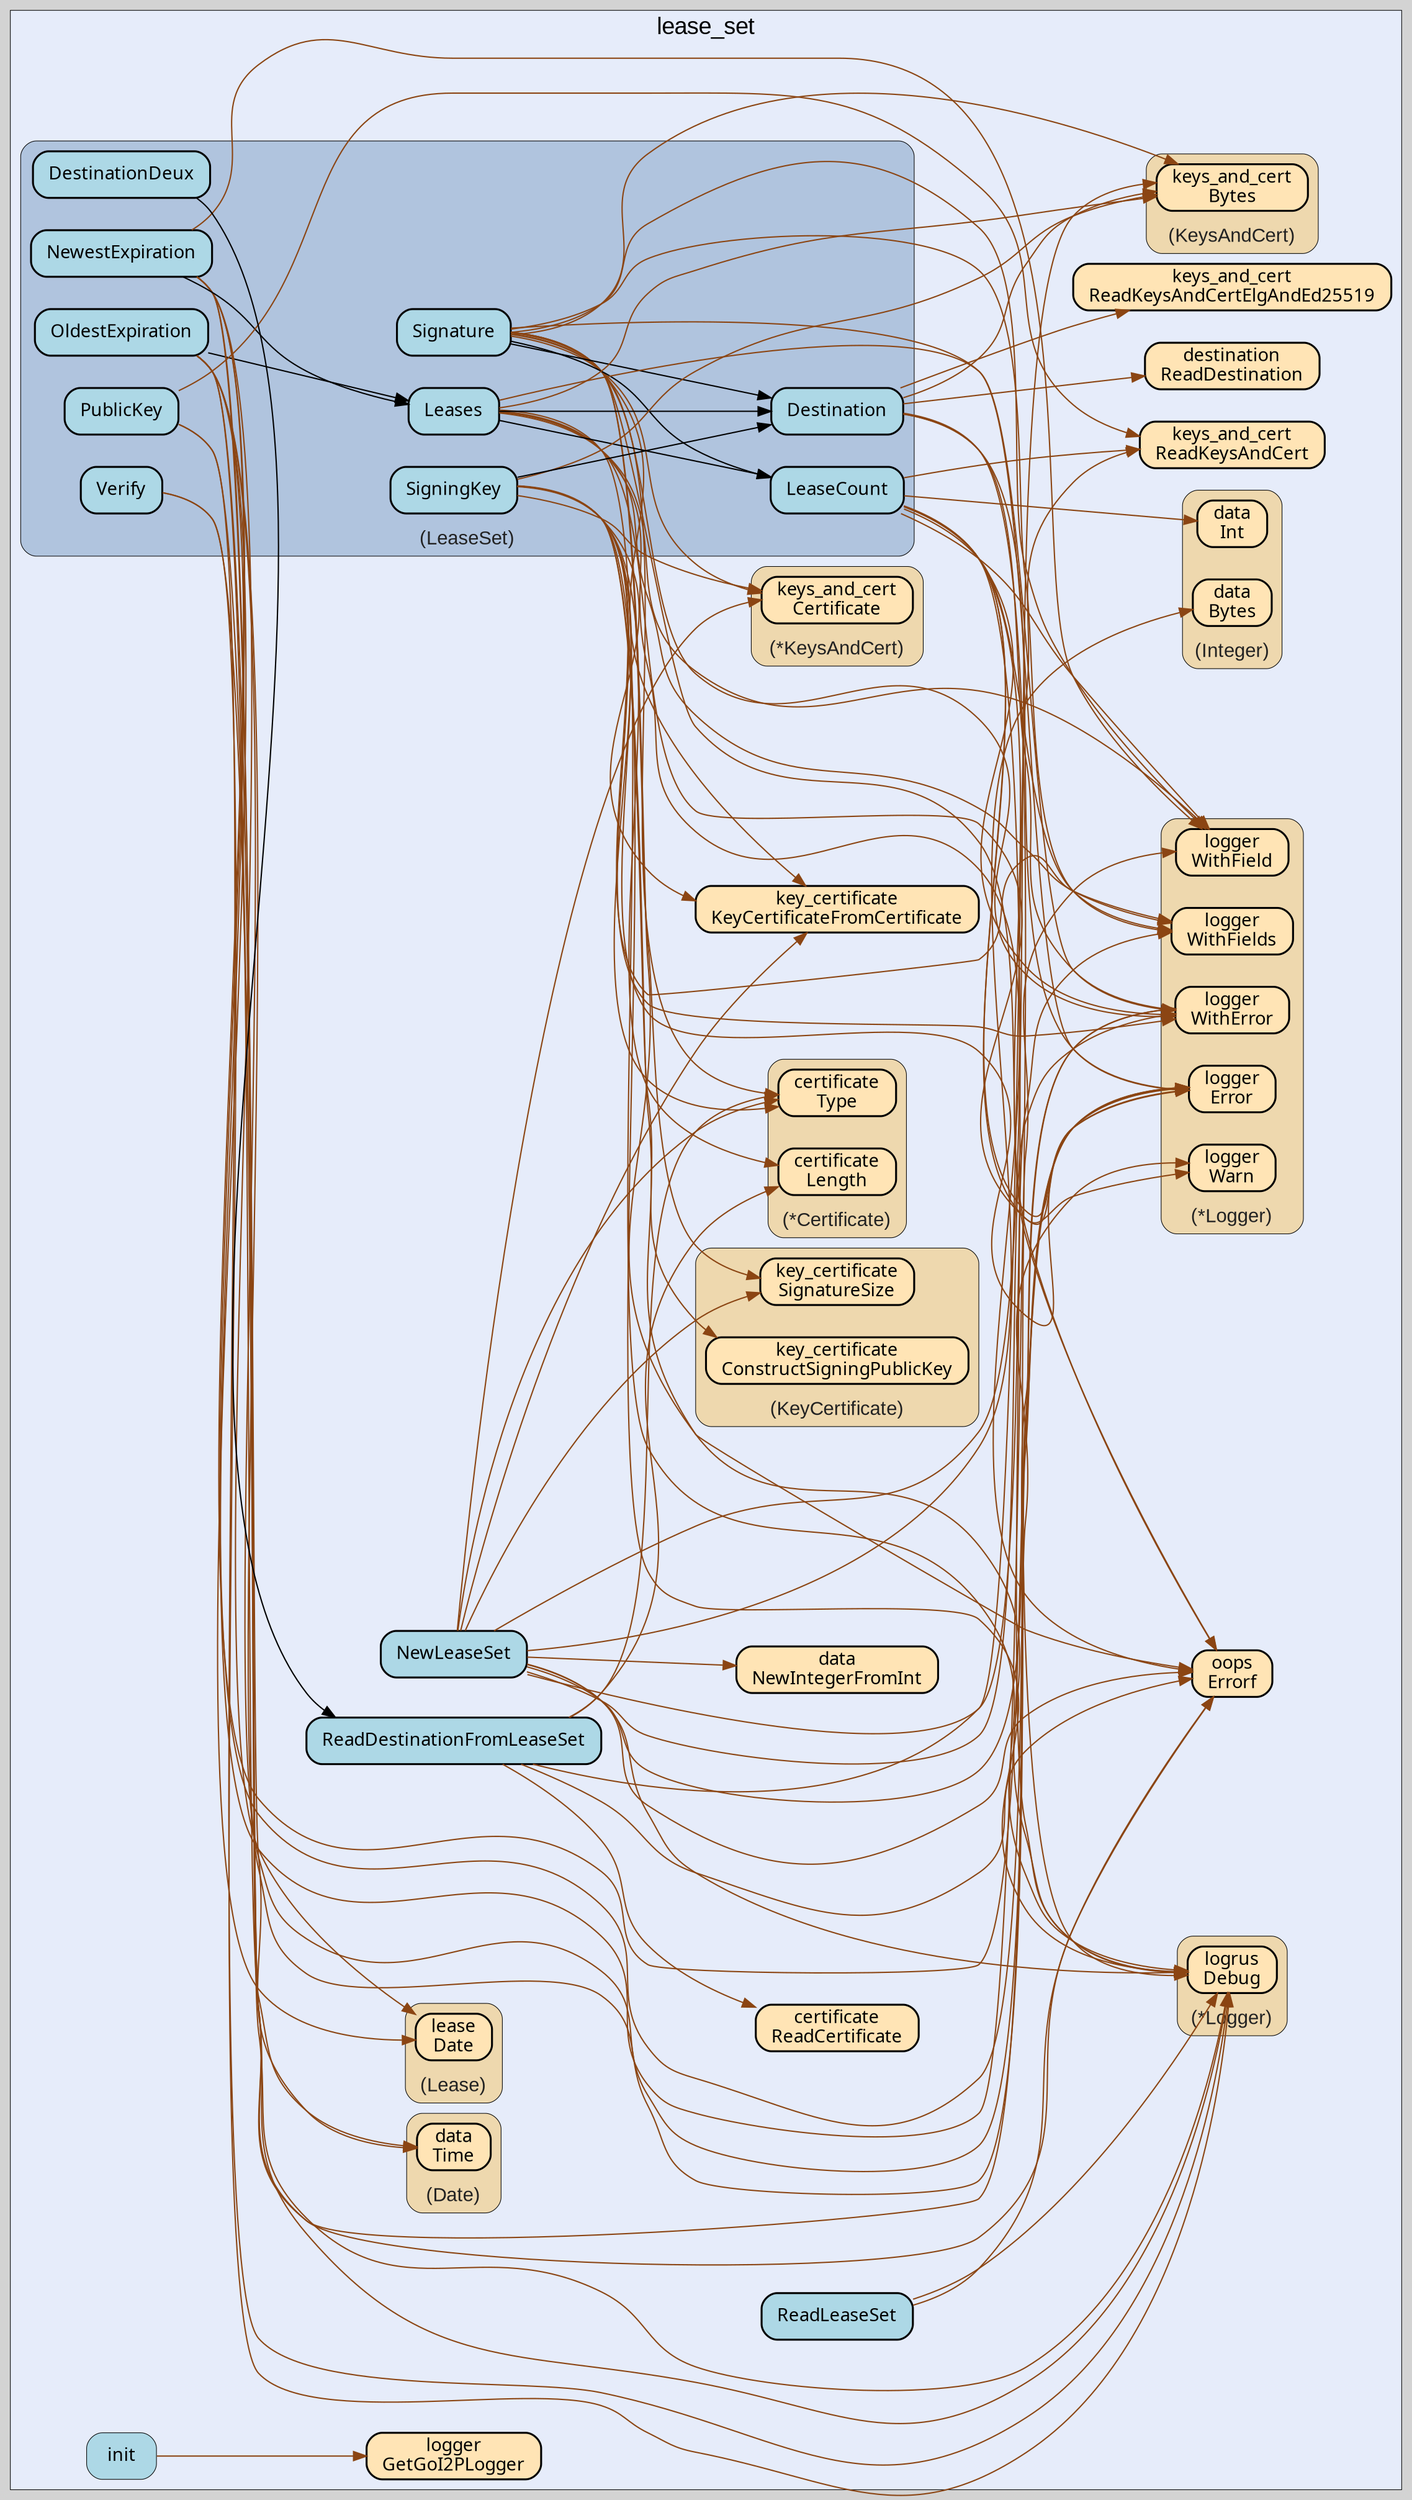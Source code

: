 digraph gocallvis {
    label="";
    labeljust="l";
    fontname="Arial";
    fontsize="14";
    rankdir="LR";
    bgcolor="lightgray";
    style="solid";
    penwidth="0.5";
    pad="0.0";
    nodesep="0.35";

    node [shape="box" style="filled,rounded" fillcolor="honeydew" fontname="Verdana" penwidth="1.0" margin="0.16,0.0"];
    edge [minlen="2"]

    subgraph "cluster_focus" {
        labelloc="t";
labeljust="c";
fontsize="18";
bgcolor="#e6ecfa";
label="lease_set";
        
        "github.com/go-i2p/common/lease_set.ReadLeaseSet" [ label="ReadLeaseSet" penwidth="1.5" tooltip="github.com/go-i2p/common/lease_set.ReadLeaseSet | defined in lease_set.go:580\nat lease_set.go:581: calling [(*github.com/sirupsen/logrus.Logger).Debug]\nat lease_set.go:584: calling [github.com/samber/oops.Errorf]" fillcolor="lightblue" ]
        "github.com/samber/oops.Errorf" [ label="oops\nErrorf" penwidth="1.5" tooltip="github.com/samber/oops.Errorf | defined in oops.go:34" fillcolor="moccasin" ]
        "github.com/go-i2p/common/lease_set.NewLeaseSet" [ fillcolor="lightblue" label="NewLeaseSet" penwidth="1.5" tooltip="github.com/go-i2p/common/lease_set.NewLeaseSet | defined in lease_set.go:489\nat lease_set.go:496: calling [(*github.com/sirupsen/logrus.Logger).Debug]\nat lease_set.go:575: calling [(*github.com/sirupsen/logrus.Logger).Debug]\nat lease_set.go:498: calling [(github.com/go-i2p/common/keys_and_cert.KeysAndCert).Bytes]\nat lease_set.go:532: calling [(github.com/go-i2p/common/keys_and_cert.KeysAndCert).Bytes]\nat lease_set.go:570: calling [(github.com/go-i2p/common/keys_and_cert.KeysAndCert).Bytes]\nat lease_set.go:499: calling [github.com/samber/oops.Errorf]\nat lease_set.go:503: calling [github.com/samber/oops.Errorf]\nat lease_set.go:507: calling [github.com/samber/oops.Errorf]\nat lease_set.go:519: calling [github.com/samber/oops.Errorf]\nat lease_set.go:525: calling [github.com/samber/oops.Errorf]\nat lease_set.go:517: calling [(github.com/go-i2p/common/key_certificate.KeyCertificate).SignatureSize]\nat lease_set.go:569: calling [(*github.com/go-i2p/logger.Logger).WithFields]\nat lease_set.go:513: calling [github.com/go-i2p/common/key_certificate.KeyCertificateFromCertificate]\nat lease_set.go:515: calling [(*github.com/go-i2p/logger.Logger).WithError]\nat lease_set.go:543: calling [(*github.com/go-i2p/logger.Logger).WithError]\nat lease_set.go:556: calling [(*github.com/go-i2p/logger.Logger).WithError]\nat lease_set.go:562: calling [(*github.com/go-i2p/logger.Logger).WithError]\nat lease_set.go:546: calling [(github.com/go-i2p/common/data.Integer).Bytes]\nat lease_set.go:510: calling [(*github.com/go-i2p/common/keys_and_cert.KeysAndCert).Certificate]\nat lease_set.go:511: calling [(*github.com/go-i2p/common/certificate.Certificate).Type]\nat lease_set.go:515: calling [(*github.com/go-i2p/logger.Logger).Error]\nat lease_set.go:543: calling [(*github.com/go-i2p/logger.Logger).Error]\nat lease_set.go:556: calling [(*github.com/go-i2p/logger.Logger).Error]\nat lease_set.go:562: calling [(*github.com/go-i2p/logger.Logger).Error]\nat lease_set.go:541: calling [github.com/go-i2p/common/data.NewIntegerFromInt]" ]
        "github.com/go-i2p/common/key_certificate.KeyCertificateFromCertificate" [ label="key_certificate\nKeyCertificateFromCertificate" penwidth="1.5" tooltip="github.com/go-i2p/common/key_certificate.KeyCertificateFromCertificate | defined in key_certificate.go:399" fillcolor="moccasin" ]
        "github.com/go-i2p/common/data.NewIntegerFromInt" [ penwidth="1.5" tooltip="github.com/go-i2p/common/data.NewIntegerFromInt | defined in integer.go:68" fillcolor="moccasin" label="data\nNewIntegerFromInt" ]
        "github.com/go-i2p/common/keys_and_cert.ReadKeysAndCert" [ tooltip="github.com/go-i2p/common/keys_and_cert.ReadKeysAndCert | defined in keys_and_cert.go:145" fillcolor="moccasin" label="keys_and_cert\nReadKeysAndCert" penwidth="1.5" ]
        "github.com/go-i2p/common/keys_and_cert.ReadKeysAndCertElgAndEd25519" [ fillcolor="moccasin" label="keys_and_cert\nReadKeysAndCertElgAndEd25519" penwidth="1.5" tooltip="github.com/go-i2p/common/keys_and_cert.ReadKeysAndCertElgAndEd25519 | defined in keys_and_cert.go:208" ]
        "github.com/go-i2p/common/destination.ReadDestination" [ fillcolor="moccasin" label="destination\nReadDestination" penwidth="1.5" tooltip="github.com/go-i2p/common/destination.ReadDestination | defined in destination.go:72" ]
        "github.com/go-i2p/common/lease_set.ReadDestinationFromLeaseSet" [ fillcolor="lightblue" label="ReadDestinationFromLeaseSet" penwidth="1.5" tooltip="github.com/go-i2p/common/lease_set.ReadDestinationFromLeaseSet | defined in lease_set.go:180\nat lease_set.go:184: calling [github.com/samber/oops.Errorf]\nat lease_set.go:208: calling [github.com/samber/oops.Errorf]\nat lease_set.go:198: calling [(*github.com/go-i2p/common/certificate.Certificate).Length]\nat lease_set.go:203: calling [(*github.com/go-i2p/common/certificate.Certificate).Length]\nat lease_set.go:215: calling [github.com/go-i2p/common/keys_and_cert.ReadKeysAndCert]\nat lease_set.go:192: calling [github.com/go-i2p/common/certificate.ReadCertificate]\nat lease_set.go:202: calling [(*github.com/go-i2p/common/certificate.Certificate).Type]" ]
        "github.com/go-i2p/common/certificate.ReadCertificate" [ fillcolor="moccasin" label="certificate\nReadCertificate" penwidth="1.5" tooltip="github.com/go-i2p/common/certificate.ReadCertificate | defined in certificate.go:201" ]
        "github.com/go-i2p/common/lease_set.init" [ fillcolor="lightblue" label="init" penwidth="0.5" tooltip="github.com/go-i2p/common/lease_set.init | defined in .:0\nat lease_set.go:24: calling [github.com/go-i2p/logger.GetGoI2PLogger]" ]
        "github.com/go-i2p/logger.GetGoI2PLogger" [ fillcolor="moccasin" label="logger\nGetGoI2PLogger" penwidth="1.5" tooltip="github.com/go-i2p/logger.GetGoI2PLogger | defined in log.go:120" ]
        
        subgraph "cluster_*github.com/go-i2p/common/certificate.Certificate" {
        style="rounded,filled";
fillcolor="wheat2";
label="(*Certificate)";
tooltip="type: *github.com/go-i2p/common/certificate.Certificate";
penwidth="0.5";
fontsize="15";
fontcolor="#222222";
labelloc="b";
        
        "(*github.com/go-i2p/common/certificate.Certificate).Type" [ fillcolor="moccasin" label="certificate\nType" penwidth="1.5" tooltip="(*github.com/go-i2p/common/certificate.Certificate).Type | defined in certificate.go:116" ]
        "(*github.com/go-i2p/common/certificate.Certificate).Length" [ fillcolor="moccasin" label="certificate\nLength" penwidth="1.5" tooltip="(*github.com/go-i2p/common/certificate.Certificate).Length | defined in certificate.go:125" ]
        
    }

        subgraph "cluster_*github.com/go-i2p/common/keys_and_cert.KeysAndCert" {
        penwidth="0.5";
fontsize="15";
fontcolor="#222222";
labelloc="b";
style="rounded,filled";
fillcolor="wheat2";
label="(*KeysAndCert)";
tooltip="type: *github.com/go-i2p/common/keys_and_cert.KeysAndCert";
        
        "(*github.com/go-i2p/common/keys_and_cert.KeysAndCert).Certificate" [ fillcolor="moccasin" label="keys_and_cert\nCertificate" penwidth="1.5" tooltip="(*github.com/go-i2p/common/keys_and_cert.KeysAndCert).Certificate | defined in keys_and_cert.go:139" ]
        
    }

        subgraph "cluster_*github.com/go-i2p/logger.Logger" {
        penwidth="0.5";
fontsize="15";
fontcolor="#222222";
labelloc="b";
style="rounded,filled";
fillcolor="wheat2";
label="(*Logger)";
tooltip="type: *github.com/go-i2p/logger.Logger";
        
        "(*github.com/go-i2p/logger.Logger).WithError" [ fillcolor="moccasin" label="logger\nWithError" penwidth="1.5" tooltip="(*github.com/go-i2p/logger.Logger).WithError | defined in log.go:66" ]
        "(*github.com/go-i2p/logger.Logger).Error" [ fillcolor="moccasin" label="logger\nError" penwidth="1.5" tooltip="(*github.com/go-i2p/logger.Logger).Error | defined in log.go:42" ]
        "(*github.com/go-i2p/logger.Logger).WithFields" [ fillcolor="moccasin" label="logger\nWithFields" penwidth="1.5" tooltip="(*github.com/go-i2p/logger.Logger).WithFields | defined in log.go:60" ]
        "(*github.com/go-i2p/logger.Logger).Warn" [ fillcolor="moccasin" label="logger\nWarn" penwidth="1.5" tooltip="(*github.com/go-i2p/logger.Logger).Warn | defined in log.go:30" ]
        "(*github.com/go-i2p/logger.Logger).WithField" [ label="logger\nWithField" penwidth="1.5" tooltip="(*github.com/go-i2p/logger.Logger).WithField | defined in log.go:54" fillcolor="moccasin" ]
        
    }

        subgraph "cluster_*github.com/sirupsen/logrus.Logger" {
        label="(*Logger)";
tooltip="type: *github.com/sirupsen/logrus.Logger";
penwidth="0.5";
fontsize="15";
fontcolor="#222222";
labelloc="b";
style="rounded,filled";
fillcolor="wheat2";
        
        "(*github.com/sirupsen/logrus.Logger).Debug" [ fillcolor="moccasin" label="logrus\nDebug" penwidth="1.5" tooltip="(*github.com/sirupsen/logrus.Logger).Debug | defined in logger.go:221" ]
        
    }

        subgraph "cluster_github.com/go-i2p/common/data.Date" {
        fontcolor="#222222";
labelloc="b";
style="rounded,filled";
fillcolor="wheat2";
label="(Date)";
tooltip="type: github.com/go-i2p/common/data.Date";
penwidth="0.5";
fontsize="15";
        
        "(github.com/go-i2p/common/data.Date).Time" [ fillcolor="moccasin" label="data\nTime" penwidth="1.5" tooltip="(github.com/go-i2p/common/data.Date).Time | defined in date.go:47" ]
        
    }

        subgraph "cluster_github.com/go-i2p/common/data.Integer" {
        labelloc="b";
style="rounded,filled";
fillcolor="wheat2";
label="(Integer)";
tooltip="type: github.com/go-i2p/common/data.Integer";
penwidth="0.5";
fontsize="15";
fontcolor="#222222";
        
        "(github.com/go-i2p/common/data.Integer).Bytes" [ tooltip="(github.com/go-i2p/common/data.Integer).Bytes | defined in integer.go:27" fillcolor="moccasin" label="data\nBytes" penwidth="1.5" ]
        "(github.com/go-i2p/common/data.Integer).Int" [ fillcolor="moccasin" label="data\nInt" penwidth="1.5" tooltip="(github.com/go-i2p/common/data.Integer).Int | defined in integer.go:32" ]
        
    }

        subgraph "cluster_github.com/go-i2p/common/key_certificate.KeyCertificate" {
        penwidth="0.5";
fontsize="15";
fontcolor="#222222";
labelloc="b";
style="rounded,filled";
fillcolor="wheat2";
label="(KeyCertificate)";
tooltip="type: github.com/go-i2p/common/key_certificate.KeyCertificate";
        
        "(github.com/go-i2p/common/key_certificate.KeyCertificate).SignatureSize" [ fillcolor="moccasin" label="key_certificate\nSignatureSize" penwidth="1.5" tooltip="(github.com/go-i2p/common/key_certificate.KeyCertificate).SignatureSize | defined in key_certificate.go:312" ]
        "(github.com/go-i2p/common/key_certificate.KeyCertificate).ConstructSigningPublicKey" [ fillcolor="moccasin" label="key_certificate\nConstructSigningPublicKey" penwidth="1.5" tooltip="(github.com/go-i2p/common/key_certificate.KeyCertificate).ConstructSigningPublicKey | defined in key_certificate.go:232" ]
        
    }

        subgraph "cluster_github.com/go-i2p/common/keys_and_cert.KeysAndCert" {
        label="(KeysAndCert)";
tooltip="type: github.com/go-i2p/common/keys_and_cert.KeysAndCert";
penwidth="0.5";
fontsize="15";
fontcolor="#222222";
labelloc="b";
style="rounded,filled";
fillcolor="wheat2";
        
        "(github.com/go-i2p/common/keys_and_cert.KeysAndCert).Bytes" [ fillcolor="moccasin" label="keys_and_cert\nBytes" penwidth="1.5" tooltip="(github.com/go-i2p/common/keys_and_cert.KeysAndCert).Bytes | defined in keys_and_cert.go:90" ]
        
    }

        subgraph "cluster_github.com/go-i2p/common/lease.Lease" {
        fontcolor="#222222";
labelloc="b";
style="rounded,filled";
fillcolor="wheat2";
label="(Lease)";
tooltip="type: github.com/go-i2p/common/lease.Lease";
penwidth="0.5";
fontsize="15";
        
        "(github.com/go-i2p/common/lease.Lease).Date" [ fillcolor="moccasin" label="lease\nDate" penwidth="1.5" tooltip="(github.com/go-i2p/common/lease.Lease).Date | defined in lease.go:78" ]
        
    }

        subgraph "cluster_github.com/go-i2p/common/lease_set.LeaseSet" {
        penwidth="0.5";
fontsize="15";
style="rounded,filled";
fillcolor="lightsteelblue";
fontcolor="#222222";
labelloc="b";
label="(LeaseSet)";
tooltip="type: github.com/go-i2p/common/lease_set.LeaseSet";
        
        "(github.com/go-i2p/common/lease_set.LeaseSet).LeaseCount" [ fillcolor="lightblue" label="LeaseCount" penwidth="1.5" tooltip="(github.com/go-i2p/common/lease_set.LeaseSet).LeaseCount | defined in lease_set.go:312\nat lease_set.go:331: calling [(github.com/go-i2p/common/data.Integer).Int]\nat lease_set.go:314: calling [github.com/go-i2p/common/keys_and_cert.ReadKeysAndCert]\nat lease_set.go:316: calling [(*github.com/go-i2p/logger.Logger).WithError]\nat lease_set.go:337: calling [(*github.com/go-i2p/logger.Logger).Warn]\nat lease_set.go:340: calling [(*github.com/go-i2p/logger.Logger).WithField]\nat lease_set.go:327: calling [github.com/samber/oops.Errorf]\nat lease_set.go:338: calling [github.com/samber/oops.Errorf]\nat lease_set.go:316: calling [(*github.com/go-i2p/logger.Logger).Error]\nat lease_set.go:326: calling [(*github.com/go-i2p/logger.Logger).Error]\nat lease_set.go:321: calling [(*github.com/go-i2p/logger.Logger).WithFields]\nat lease_set.go:333: calling [(*github.com/go-i2p/logger.Logger).WithFields]\nat lease_set.go:313: calling [(*github.com/sirupsen/logrus.Logger).Debug]\nat lease_set.go:340: calling [(*github.com/sirupsen/logrus.Logger).Debug]" ]
        "(github.com/go-i2p/common/lease_set.LeaseSet).Signature" [ fillcolor="lightblue" label="Signature" penwidth="1.5" tooltip="(github.com/go-i2p/common/lease_set.LeaseSet).Signature | defined in lease_set.go:384\nat lease_set.go:396: calling [(github.com/go-i2p/common/keys_and_cert.KeysAndCert).Bytes]\nat lease_set.go:415: calling [(*github.com/go-i2p/logger.Logger).WithFields]\nat lease_set.go:402: calling [(*github.com/go-i2p/common/certificate.Certificate).Type]\nat lease_set.go:388: calling [(*github.com/go-i2p/logger.Logger).WithError]\nat lease_set.go:393: calling [(*github.com/go-i2p/logger.Logger).WithError]\nat lease_set.go:407: calling [(*github.com/go-i2p/logger.Logger).WithError]\nat lease_set.go:409: calling [(github.com/go-i2p/common/key_certificate.KeyCertificate).SignatureSize]\nat lease_set.go:385: calling [(*github.com/sirupsen/logrus.Logger).Debug]\nat lease_set.go:425: calling [(*github.com/sirupsen/logrus.Logger).Debug]\nat lease_set.go:386: calling [(github.com/go-i2p/common/lease_set.LeaseSet).Destination]\nat lease_set.go:405: calling [github.com/go-i2p/common/key_certificate.KeyCertificateFromCertificate]\nat lease_set.go:421: calling [github.com/samber/oops.Errorf]\nat lease_set.go:401: calling [(*github.com/go-i2p/common/keys_and_cert.KeysAndCert).Certificate]\nat lease_set.go:388: calling [(*github.com/go-i2p/logger.Logger).Error]\nat lease_set.go:393: calling [(*github.com/go-i2p/logger.Logger).Error]\nat lease_set.go:407: calling [(*github.com/go-i2p/logger.Logger).Error]\nat lease_set.go:420: calling [(*github.com/go-i2p/logger.Logger).Error]\nat lease_set.go:425: calling [(*github.com/go-i2p/logger.Logger).WithField]\nat lease_set.go:391: calling [(github.com/go-i2p/common/lease_set.LeaseSet).LeaseCount]" ]
        "(github.com/go-i2p/common/lease_set.LeaseSet).Destination" [ fillcolor="lightblue" label="Destination" penwidth="1.5" tooltip="(github.com/go-i2p/common/lease_set.LeaseSet).Destination | defined in lease_set.go:146\nat lease_set.go:147: calling [github.com/go-i2p/common/keys_and_cert.ReadKeysAndCertElgAndEd25519]\nat lease_set.go:149: calling [(*github.com/go-i2p/logger.Logger).WithError]\nat lease_set.go:154: calling [(*github.com/go-i2p/logger.Logger).WithError]\nat lease_set.go:152: calling [(github.com/go-i2p/common/keys_and_cert.KeysAndCert).Bytes]\nat lease_set.go:152: calling [github.com/go-i2p/common/destination.ReadDestination]\nat lease_set.go:156: calling [(*github.com/sirupsen/logrus.Logger).Debug]\nat lease_set.go:149: calling [(*github.com/go-i2p/logger.Logger).Error]\nat lease_set.go:154: calling [(*github.com/go-i2p/logger.Logger).Error]" ]
        "(github.com/go-i2p/common/lease_set.LeaseSet).OldestExpiration" [ fillcolor="lightblue" label="OldestExpiration" penwidth="1.5" tooltip="(github.com/go-i2p/common/lease_set.LeaseSet).OldestExpiration | defined in lease_set.go:471\nat lease_set.go:480: calling [(github.com/go-i2p/common/lease.Lease).Date]\nat lease_set.go:475: calling [(*github.com/go-i2p/logger.Logger).WithError]\nat lease_set.go:475: calling [(*github.com/go-i2p/logger.Logger).Error]\nat lease_set.go:473: calling [(github.com/go-i2p/common/lease_set.LeaseSet).Leases]\nat lease_set.go:481: calling [(github.com/go-i2p/common/data.Date).Time]\nat lease_set.go:481: calling [(github.com/go-i2p/common/data.Date).Time]\nat lease_set.go:485: calling [(github.com/go-i2p/common/data.Date).Time]\nat lease_set.go:485: calling [(*github.com/go-i2p/logger.Logger).WithField]\nat lease_set.go:472: calling [(*github.com/sirupsen/logrus.Logger).Debug]\nat lease_set.go:485: calling [(*github.com/sirupsen/logrus.Logger).Debug]" ]
        "(github.com/go-i2p/common/lease_set.LeaseSet).Leases" [ fillcolor="lightblue" label="Leases" penwidth="1.5" tooltip="(github.com/go-i2p/common/lease_set.LeaseSet).Leases | defined in lease_set.go:347\nat lease_set.go:378: calling [(*github.com/go-i2p/logger.Logger).WithField]\nat lease_set.go:354: calling [(github.com/go-i2p/common/keys_and_cert.KeysAndCert).Bytes]\nat lease_set.go:351: calling [(*github.com/go-i2p/logger.Logger).WithError]\nat lease_set.go:357: calling [(*github.com/go-i2p/logger.Logger).WithError]\nat lease_set.go:348: calling [(*github.com/sirupsen/logrus.Logger).Debug]\nat lease_set.go:378: calling [(*github.com/sirupsen/logrus.Logger).Debug]\nat lease_set.go:371: calling [github.com/samber/oops.Errorf]\nat lease_set.go:355: calling [(github.com/go-i2p/common/lease_set.LeaseSet).LeaseCount]\nat lease_set.go:365: calling [(*github.com/go-i2p/logger.Logger).WithFields]\nat lease_set.go:351: calling [(*github.com/go-i2p/logger.Logger).Error]\nat lease_set.go:357: calling [(*github.com/go-i2p/logger.Logger).Error]\nat lease_set.go:370: calling [(*github.com/go-i2p/logger.Logger).Error]\nat lease_set.go:349: calling [(github.com/go-i2p/common/lease_set.LeaseSet).Destination]" ]
        "(github.com/go-i2p/common/lease_set.LeaseSet).SigningKey" [ tooltip="(github.com/go-i2p/common/lease_set.LeaseSet).SigningKey | defined in lease_set.go:247\nat lease_set.go:290: calling [(github.com/go-i2p/common/key_certificate.KeyCertificate).ConstructSigningPublicKey]\nat lease_set.go:249: calling [(github.com/go-i2p/common/lease_set.LeaseSet).Destination]\nat lease_set.go:255: calling [(*github.com/go-i2p/common/keys_and_cert.KeysAndCert).Certificate]\nat lease_set.go:269: calling [github.com/samber/oops.Errorf]\nat lease_set.go:256: calling [(*github.com/go-i2p/common/certificate.Certificate).Length]\nat lease_set.go:248: calling [(*github.com/sirupsen/logrus.Logger).Debug]\nat lease_set.go:278: calling [(*github.com/sirupsen/logrus.Logger).Debug]\nat lease_set.go:304: calling [(*github.com/sirupsen/logrus.Logger).Debug]\nat lease_set.go:296: calling [(*github.com/sirupsen/logrus.Logger).Debug]\nat lease_set.go:286: calling [github.com/go-i2p/common/key_certificate.KeyCertificateFromCertificate]\nat lease_set.go:281: calling [(*github.com/go-i2p/common/certificate.Certificate).Type]\nat lease_set.go:251: calling [(*github.com/go-i2p/logger.Logger).WithError]\nat lease_set.go:258: calling [(*github.com/go-i2p/logger.Logger).WithError]\nat lease_set.go:288: calling [(*github.com/go-i2p/logger.Logger).WithError]\nat lease_set.go:294: calling [(*github.com/go-i2p/logger.Logger).WithError]\nat lease_set.go:254: calling [(github.com/go-i2p/common/keys_and_cert.KeysAndCert).Bytes]\nat lease_set.go:263: calling [(*github.com/go-i2p/logger.Logger).WithFields]\nat lease_set.go:251: calling [(*github.com/go-i2p/logger.Logger).Error]\nat lease_set.go:258: calling [(*github.com/go-i2p/logger.Logger).Error]\nat lease_set.go:268: calling [(*github.com/go-i2p/logger.Logger).Error]\nat lease_set.go:288: calling [(*github.com/go-i2p/logger.Logger).Error]\nat lease_set.go:294: calling [(*github.com/go-i2p/logger.Logger).Error]" fillcolor="lightblue" label="SigningKey" penwidth="1.5" ]
        "(github.com/go-i2p/common/lease_set.LeaseSet).NewestExpiration" [ fillcolor="lightblue" label="NewestExpiration" penwidth="1.5" tooltip="(github.com/go-i2p/common/lease_set.LeaseSet).NewestExpiration | defined in lease_set.go:451\nat lease_set.go:460: calling [(github.com/go-i2p/common/lease.Lease).Date]\nat lease_set.go:465: calling [(*github.com/go-i2p/logger.Logger).WithField]\nat lease_set.go:461: calling [(github.com/go-i2p/common/data.Date).Time]\nat lease_set.go:461: calling [(github.com/go-i2p/common/data.Date).Time]\nat lease_set.go:465: calling [(github.com/go-i2p/common/data.Date).Time]\nat lease_set.go:452: calling [(*github.com/sirupsen/logrus.Logger).Debug]\nat lease_set.go:465: calling [(*github.com/sirupsen/logrus.Logger).Debug]\nat lease_set.go:455: calling [(*github.com/go-i2p/logger.Logger).WithError]\nat lease_set.go:455: calling [(*github.com/go-i2p/logger.Logger).Error]\nat lease_set.go:453: calling [(github.com/go-i2p/common/lease_set.LeaseSet).Leases]" ]
        "(github.com/go-i2p/common/lease_set.LeaseSet).PublicKey" [ label="PublicKey" penwidth="1.5" tooltip="(github.com/go-i2p/common/lease_set.LeaseSet).PublicKey | defined in lease_set.go:232\nat lease_set.go:233: calling [github.com/go-i2p/common/keys_and_cert.ReadKeysAndCert]\nat lease_set.go:241: calling [(*github.com/sirupsen/logrus.Logger).Debug]\nat lease_set.go:236: calling [github.com/samber/oops.Errorf]" fillcolor="lightblue" ]
        "(github.com/go-i2p/common/lease_set.LeaseSet).Verify" [ penwidth="1.5" tooltip="(github.com/go-i2p/common/lease_set.LeaseSet).Verify | defined in lease_set.go:430\nat lease_set.go:431: calling [(*github.com/sirupsen/logrus.Logger).Debug]\nat lease_set.go:445: calling [(*github.com/go-i2p/logger.Logger).Warn]" fillcolor="lightblue" label="Verify" ]
        "(github.com/go-i2p/common/lease_set.LeaseSet).DestinationDeux" [ fillcolor="lightblue" label="DestinationDeux" penwidth="1.5" tooltip="(github.com/go-i2p/common/lease_set.LeaseSet).DestinationDeux | defined in lease_set.go:161\nat lease_set.go:167: calling [github.com/go-i2p/common/lease_set.ReadDestinationFromLeaseSet]" ]
        
    }

    }

    "github.com/go-i2p/common/lease_set.NewLeaseSet" -> "(*github.com/sirupsen/logrus.Logger).Debug" [ color="saddlebrown" tooltip="at lease_set.go:496: calling [(*github.com/sirupsen/logrus.Logger).Debug]\nat lease_set.go:575: calling [(*github.com/sirupsen/logrus.Logger).Debug]" ]
    "(github.com/go-i2p/common/lease_set.LeaseSet).Signature" -> "(github.com/go-i2p/common/keys_and_cert.KeysAndCert).Bytes" [ color="saddlebrown" tooltip="at lease_set.go:396: calling [(github.com/go-i2p/common/keys_and_cert.KeysAndCert).Bytes]" ]
    "(github.com/go-i2p/common/lease_set.LeaseSet).OldestExpiration" -> "(github.com/go-i2p/common/lease.Lease).Date" [ tooltip="at lease_set.go:480: calling [(github.com/go-i2p/common/lease.Lease).Date]" color="saddlebrown" ]
    "(github.com/go-i2p/common/lease_set.LeaseSet).NewestExpiration" -> "(github.com/go-i2p/common/lease.Lease).Date" [ color="saddlebrown" tooltip="at lease_set.go:460: calling [(github.com/go-i2p/common/lease.Lease).Date]" ]
    "github.com/go-i2p/common/lease_set.NewLeaseSet" -> "(github.com/go-i2p/common/keys_and_cert.KeysAndCert).Bytes" [ color="saddlebrown" tooltip="at lease_set.go:498: calling [(github.com/go-i2p/common/keys_and_cert.KeysAndCert).Bytes]\nat lease_set.go:532: calling [(github.com/go-i2p/common/keys_and_cert.KeysAndCert).Bytes]\nat lease_set.go:570: calling [(github.com/go-i2p/common/keys_and_cert.KeysAndCert).Bytes]" ]
    "github.com/go-i2p/common/lease_set.NewLeaseSet" -> "github.com/samber/oops.Errorf" [ color="saddlebrown" tooltip="at lease_set.go:499: calling [github.com/samber/oops.Errorf]\nat lease_set.go:503: calling [github.com/samber/oops.Errorf]\nat lease_set.go:507: calling [github.com/samber/oops.Errorf]\nat lease_set.go:519: calling [github.com/samber/oops.Errorf]\nat lease_set.go:525: calling [github.com/samber/oops.Errorf]" ]
    "(github.com/go-i2p/common/lease_set.LeaseSet).OldestExpiration" -> "(*github.com/go-i2p/logger.Logger).WithError" [ color="saddlebrown" tooltip="at lease_set.go:475: calling [(*github.com/go-i2p/logger.Logger).WithError]" ]
    "(github.com/go-i2p/common/lease_set.LeaseSet).LeaseCount" -> "(github.com/go-i2p/common/data.Integer).Int" [ color="saddlebrown" tooltip="at lease_set.go:331: calling [(github.com/go-i2p/common/data.Integer).Int]" ]
    "github.com/go-i2p/common/lease_set.NewLeaseSet" -> "(github.com/go-i2p/common/key_certificate.KeyCertificate).SignatureSize" [ color="saddlebrown" tooltip="at lease_set.go:517: calling [(github.com/go-i2p/common/key_certificate.KeyCertificate).SignatureSize]" ]
    "github.com/go-i2p/common/lease_set.ReadDestinationFromLeaseSet" -> "github.com/samber/oops.Errorf" [ tooltip="at lease_set.go:184: calling [github.com/samber/oops.Errorf]\nat lease_set.go:208: calling [github.com/samber/oops.Errorf]" color="saddlebrown" ]
    "(github.com/go-i2p/common/lease_set.LeaseSet).Leases" -> "(*github.com/go-i2p/logger.Logger).WithField" [ color="saddlebrown" tooltip="at lease_set.go:378: calling [(*github.com/go-i2p/logger.Logger).WithField]" ]
    "(github.com/go-i2p/common/lease_set.LeaseSet).OldestExpiration" -> "(*github.com/go-i2p/logger.Logger).Error" [ color="saddlebrown" tooltip="at lease_set.go:475: calling [(*github.com/go-i2p/logger.Logger).Error]" ]
    "(github.com/go-i2p/common/lease_set.LeaseSet).SigningKey" -> "(github.com/go-i2p/common/key_certificate.KeyCertificate).ConstructSigningPublicKey" [ color="saddlebrown" tooltip="at lease_set.go:290: calling [(github.com/go-i2p/common/key_certificate.KeyCertificate).ConstructSigningPublicKey]" ]
    "(github.com/go-i2p/common/lease_set.LeaseSet).LeaseCount" -> "github.com/go-i2p/common/keys_and_cert.ReadKeysAndCert" [ color="saddlebrown" tooltip="at lease_set.go:314: calling [github.com/go-i2p/common/keys_and_cert.ReadKeysAndCert]" ]
    "(github.com/go-i2p/common/lease_set.LeaseSet).LeaseCount" -> "(*github.com/go-i2p/logger.Logger).WithError" [ color="saddlebrown" tooltip="at lease_set.go:316: calling [(*github.com/go-i2p/logger.Logger).WithError]" ]
    "(github.com/go-i2p/common/lease_set.LeaseSet).Leases" -> "(github.com/go-i2p/common/keys_and_cert.KeysAndCert).Bytes" [ color="saddlebrown" tooltip="at lease_set.go:354: calling [(github.com/go-i2p/common/keys_and_cert.KeysAndCert).Bytes]" ]
    "(github.com/go-i2p/common/lease_set.LeaseSet).SigningKey" -> "(github.com/go-i2p/common/lease_set.LeaseSet).Destination" [ tooltip="at lease_set.go:249: calling [(github.com/go-i2p/common/lease_set.LeaseSet).Destination]" ]
    "(github.com/go-i2p/common/lease_set.LeaseSet).SigningKey" -> "(*github.com/go-i2p/common/keys_and_cert.KeysAndCert).Certificate" [ color="saddlebrown" tooltip="at lease_set.go:255: calling [(*github.com/go-i2p/common/keys_and_cert.KeysAndCert).Certificate]" ]
    "(github.com/go-i2p/common/lease_set.LeaseSet).SigningKey" -> "github.com/samber/oops.Errorf" [ tooltip="at lease_set.go:269: calling [github.com/samber/oops.Errorf]" color="saddlebrown" ]
    "github.com/go-i2p/common/lease_set.NewLeaseSet" -> "(*github.com/go-i2p/logger.Logger).WithFields" [ color="saddlebrown" tooltip="at lease_set.go:569: calling [(*github.com/go-i2p/logger.Logger).WithFields]" ]
    "(github.com/go-i2p/common/lease_set.LeaseSet).Signature" -> "(*github.com/go-i2p/logger.Logger).WithFields" [ color="saddlebrown" tooltip="at lease_set.go:415: calling [(*github.com/go-i2p/logger.Logger).WithFields]" ]
    "(github.com/go-i2p/common/lease_set.LeaseSet).Leases" -> "(*github.com/go-i2p/logger.Logger).WithError" [ color="saddlebrown" tooltip="at lease_set.go:351: calling [(*github.com/go-i2p/logger.Logger).WithError]\nat lease_set.go:357: calling [(*github.com/go-i2p/logger.Logger).WithError]" ]
    "(github.com/go-i2p/common/lease_set.LeaseSet).NewestExpiration" -> "(*github.com/go-i2p/logger.Logger).WithField" [ color="saddlebrown" tooltip="at lease_set.go:465: calling [(*github.com/go-i2p/logger.Logger).WithField]" ]
    "(github.com/go-i2p/common/lease_set.LeaseSet).Signature" -> "(*github.com/go-i2p/common/certificate.Certificate).Type" [ tooltip="at lease_set.go:402: calling [(*github.com/go-i2p/common/certificate.Certificate).Type]" color="saddlebrown" ]
    "github.com/go-i2p/common/lease_set.ReadDestinationFromLeaseSet" -> "(*github.com/go-i2p/common/certificate.Certificate).Length" [ color="saddlebrown" tooltip="at lease_set.go:198: calling [(*github.com/go-i2p/common/certificate.Certificate).Length]\nat lease_set.go:203: calling [(*github.com/go-i2p/common/certificate.Certificate).Length]" ]
    "github.com/go-i2p/common/lease_set.ReadDestinationFromLeaseSet" -> "github.com/go-i2p/common/keys_and_cert.ReadKeysAndCert" [ color="saddlebrown" tooltip="at lease_set.go:215: calling [github.com/go-i2p/common/keys_and_cert.ReadKeysAndCert]" ]
    "(github.com/go-i2p/common/lease_set.LeaseSet).NewestExpiration" -> "(github.com/go-i2p/common/data.Date).Time" [ color="saddlebrown" tooltip="at lease_set.go:461: calling [(github.com/go-i2p/common/data.Date).Time]\nat lease_set.go:461: calling [(github.com/go-i2p/common/data.Date).Time]\nat lease_set.go:465: calling [(github.com/go-i2p/common/data.Date).Time]" ]
    "(github.com/go-i2p/common/lease_set.LeaseSet).Destination" -> "github.com/go-i2p/common/keys_and_cert.ReadKeysAndCertElgAndEd25519" [ color="saddlebrown" tooltip="at lease_set.go:147: calling [github.com/go-i2p/common/keys_and_cert.ReadKeysAndCertElgAndEd25519]" ]
    "(github.com/go-i2p/common/lease_set.LeaseSet).Signature" -> "(*github.com/go-i2p/logger.Logger).WithError" [ color="saddlebrown" tooltip="at lease_set.go:388: calling [(*github.com/go-i2p/logger.Logger).WithError]\nat lease_set.go:393: calling [(*github.com/go-i2p/logger.Logger).WithError]\nat lease_set.go:407: calling [(*github.com/go-i2p/logger.Logger).WithError]" ]
    "github.com/go-i2p/common/lease_set.NewLeaseSet" -> "github.com/go-i2p/common/key_certificate.KeyCertificateFromCertificate" [ color="saddlebrown" tooltip="at lease_set.go:513: calling [github.com/go-i2p/common/key_certificate.KeyCertificateFromCertificate]" ]
    "(github.com/go-i2p/common/lease_set.LeaseSet).LeaseCount" -> "(*github.com/go-i2p/logger.Logger).Warn" [ color="saddlebrown" tooltip="at lease_set.go:337: calling [(*github.com/go-i2p/logger.Logger).Warn]" ]
    "(github.com/go-i2p/common/lease_set.LeaseSet).LeaseCount" -> "(*github.com/go-i2p/logger.Logger).WithField" [ color="saddlebrown" tooltip="at lease_set.go:340: calling [(*github.com/go-i2p/logger.Logger).WithField]" ]
    "(github.com/go-i2p/common/lease_set.LeaseSet).SigningKey" -> "(*github.com/go-i2p/common/certificate.Certificate).Length" [ color="saddlebrown" tooltip="at lease_set.go:256: calling [(*github.com/go-i2p/common/certificate.Certificate).Length]" ]
    "github.com/go-i2p/common/lease_set.NewLeaseSet" -> "(*github.com/go-i2p/logger.Logger).WithError" [ color="saddlebrown" tooltip="at lease_set.go:515: calling [(*github.com/go-i2p/logger.Logger).WithError]\nat lease_set.go:543: calling [(*github.com/go-i2p/logger.Logger).WithError]\nat lease_set.go:556: calling [(*github.com/go-i2p/logger.Logger).WithError]\nat lease_set.go:562: calling [(*github.com/go-i2p/logger.Logger).WithError]" ]
    "(github.com/go-i2p/common/lease_set.LeaseSet).Signature" -> "(github.com/go-i2p/common/key_certificate.KeyCertificate).SignatureSize" [ color="saddlebrown" tooltip="at lease_set.go:409: calling [(github.com/go-i2p/common/key_certificate.KeyCertificate).SignatureSize]" ]
    "(github.com/go-i2p/common/lease_set.LeaseSet).Leases" -> "(*github.com/sirupsen/logrus.Logger).Debug" [ color="saddlebrown" tooltip="at lease_set.go:348: calling [(*github.com/sirupsen/logrus.Logger).Debug]\nat lease_set.go:378: calling [(*github.com/sirupsen/logrus.Logger).Debug]" ]
    "(github.com/go-i2p/common/lease_set.LeaseSet).Leases" -> "github.com/samber/oops.Errorf" [ color="saddlebrown" tooltip="at lease_set.go:371: calling [github.com/samber/oops.Errorf]" ]
    "(github.com/go-i2p/common/lease_set.LeaseSet).SigningKey" -> "(*github.com/sirupsen/logrus.Logger).Debug" [ color="saddlebrown" tooltip="at lease_set.go:248: calling [(*github.com/sirupsen/logrus.Logger).Debug]\nat lease_set.go:278: calling [(*github.com/sirupsen/logrus.Logger).Debug]\nat lease_set.go:304: calling [(*github.com/sirupsen/logrus.Logger).Debug]\nat lease_set.go:296: calling [(*github.com/sirupsen/logrus.Logger).Debug]" ]
    "(github.com/go-i2p/common/lease_set.LeaseSet).Verify" -> "(*github.com/sirupsen/logrus.Logger).Debug" [ color="saddlebrown" tooltip="at lease_set.go:431: calling [(*github.com/sirupsen/logrus.Logger).Debug]" ]
    "(github.com/go-i2p/common/lease_set.LeaseSet).DestinationDeux" -> "github.com/go-i2p/common/lease_set.ReadDestinationFromLeaseSet" [ tooltip="at lease_set.go:167: calling [github.com/go-i2p/common/lease_set.ReadDestinationFromLeaseSet]" ]
    "(github.com/go-i2p/common/lease_set.LeaseSet).Signature" -> "(*github.com/sirupsen/logrus.Logger).Debug" [ tooltip="at lease_set.go:385: calling [(*github.com/sirupsen/logrus.Logger).Debug]\nat lease_set.go:425: calling [(*github.com/sirupsen/logrus.Logger).Debug]" color="saddlebrown" ]
    "github.com/go-i2p/common/lease_set.ReadDestinationFromLeaseSet" -> "github.com/go-i2p/common/certificate.ReadCertificate" [ color="saddlebrown" tooltip="at lease_set.go:192: calling [github.com/go-i2p/common/certificate.ReadCertificate]" ]
    "(github.com/go-i2p/common/lease_set.LeaseSet).OldestExpiration" -> "(github.com/go-i2p/common/lease_set.LeaseSet).Leases" [ tooltip="at lease_set.go:473: calling [(github.com/go-i2p/common/lease_set.LeaseSet).Leases]" ]
    "(github.com/go-i2p/common/lease_set.LeaseSet).SigningKey" -> "github.com/go-i2p/common/key_certificate.KeyCertificateFromCertificate" [ color="saddlebrown" tooltip="at lease_set.go:286: calling [github.com/go-i2p/common/key_certificate.KeyCertificateFromCertificate]" ]
    "(github.com/go-i2p/common/lease_set.LeaseSet).NewestExpiration" -> "(*github.com/sirupsen/logrus.Logger).Debug" [ color="saddlebrown" tooltip="at lease_set.go:452: calling [(*github.com/sirupsen/logrus.Logger).Debug]\nat lease_set.go:465: calling [(*github.com/sirupsen/logrus.Logger).Debug]" ]
    "(github.com/go-i2p/common/lease_set.LeaseSet).NewestExpiration" -> "(*github.com/go-i2p/logger.Logger).WithError" [ color="saddlebrown" tooltip="at lease_set.go:455: calling [(*github.com/go-i2p/logger.Logger).WithError]" ]
    "(github.com/go-i2p/common/lease_set.LeaseSet).LeaseCount" -> "github.com/samber/oops.Errorf" [ color="saddlebrown" tooltip="at lease_set.go:327: calling [github.com/samber/oops.Errorf]\nat lease_set.go:338: calling [github.com/samber/oops.Errorf]" ]
    "(github.com/go-i2p/common/lease_set.LeaseSet).Destination" -> "(*github.com/go-i2p/logger.Logger).WithError" [ color="saddlebrown" tooltip="at lease_set.go:149: calling [(*github.com/go-i2p/logger.Logger).WithError]\nat lease_set.go:154: calling [(*github.com/go-i2p/logger.Logger).WithError]" ]
    "github.com/go-i2p/common/lease_set.NewLeaseSet" -> "(github.com/go-i2p/common/data.Integer).Bytes" [ color="saddlebrown" tooltip="at lease_set.go:546: calling [(github.com/go-i2p/common/data.Integer).Bytes]" ]
    "github.com/go-i2p/common/lease_set.ReadLeaseSet" -> "(*github.com/sirupsen/logrus.Logger).Debug" [ color="saddlebrown" tooltip="at lease_set.go:581: calling [(*github.com/sirupsen/logrus.Logger).Debug]" ]
    "github.com/go-i2p/common/lease_set.NewLeaseSet" -> "(*github.com/go-i2p/common/keys_and_cert.KeysAndCert).Certificate" [ color="saddlebrown" tooltip="at lease_set.go:510: calling [(*github.com/go-i2p/common/keys_and_cert.KeysAndCert).Certificate]" ]
    "github.com/go-i2p/common/lease_set.NewLeaseSet" -> "(*github.com/go-i2p/common/certificate.Certificate).Type" [ color="saddlebrown" tooltip="at lease_set.go:511: calling [(*github.com/go-i2p/common/certificate.Certificate).Type]" ]
    "(github.com/go-i2p/common/lease_set.LeaseSet).LeaseCount" -> "(*github.com/go-i2p/logger.Logger).Error" [ color="saddlebrown" tooltip="at lease_set.go:316: calling [(*github.com/go-i2p/logger.Logger).Error]\nat lease_set.go:326: calling [(*github.com/go-i2p/logger.Logger).Error]" ]
    "(github.com/go-i2p/common/lease_set.LeaseSet).Signature" -> "(github.com/go-i2p/common/lease_set.LeaseSet).Destination" [ tooltip="at lease_set.go:386: calling [(github.com/go-i2p/common/lease_set.LeaseSet).Destination]" ]
    "(github.com/go-i2p/common/lease_set.LeaseSet).Signature" -> "github.com/go-i2p/common/key_certificate.KeyCertificateFromCertificate" [ color="saddlebrown" tooltip="at lease_set.go:405: calling [github.com/go-i2p/common/key_certificate.KeyCertificateFromCertificate]" ]
    "(github.com/go-i2p/common/lease_set.LeaseSet).Signature" -> "github.com/samber/oops.Errorf" [ color="saddlebrown" tooltip="at lease_set.go:421: calling [github.com/samber/oops.Errorf]" ]
    "(github.com/go-i2p/common/lease_set.LeaseSet).Leases" -> "(github.com/go-i2p/common/lease_set.LeaseSet).LeaseCount" [ tooltip="at lease_set.go:355: calling [(github.com/go-i2p/common/lease_set.LeaseSet).LeaseCount]" ]
    "(github.com/go-i2p/common/lease_set.LeaseSet).OldestExpiration" -> "(github.com/go-i2p/common/data.Date).Time" [ color="saddlebrown" tooltip="at lease_set.go:481: calling [(github.com/go-i2p/common/data.Date).Time]\nat lease_set.go:481: calling [(github.com/go-i2p/common/data.Date).Time]\nat lease_set.go:485: calling [(github.com/go-i2p/common/data.Date).Time]" ]
    "(github.com/go-i2p/common/lease_set.LeaseSet).SigningKey" -> "(*github.com/go-i2p/common/certificate.Certificate).Type" [ tooltip="at lease_set.go:281: calling [(*github.com/go-i2p/common/certificate.Certificate).Type]" color="saddlebrown" ]
    "(github.com/go-i2p/common/lease_set.LeaseSet).PublicKey" -> "github.com/go-i2p/common/keys_and_cert.ReadKeysAndCert" [ color="saddlebrown" tooltip="at lease_set.go:233: calling [github.com/go-i2p/common/keys_and_cert.ReadKeysAndCert]" ]
    "(github.com/go-i2p/common/lease_set.LeaseSet).PublicKey" -> "(*github.com/sirupsen/logrus.Logger).Debug" [ color="saddlebrown" tooltip="at lease_set.go:241: calling [(*github.com/sirupsen/logrus.Logger).Debug]" ]
    "github.com/go-i2p/common/lease_set.init" -> "github.com/go-i2p/logger.GetGoI2PLogger" [ color="saddlebrown" tooltip="at lease_set.go:24: calling [github.com/go-i2p/logger.GetGoI2PLogger]" ]
    "(github.com/go-i2p/common/lease_set.LeaseSet).Destination" -> "(github.com/go-i2p/common/keys_and_cert.KeysAndCert).Bytes" [ color="saddlebrown" tooltip="at lease_set.go:152: calling [(github.com/go-i2p/common/keys_and_cert.KeysAndCert).Bytes]" ]
    "(github.com/go-i2p/common/lease_set.LeaseSet).Destination" -> "github.com/go-i2p/common/destination.ReadDestination" [ color="saddlebrown" tooltip="at lease_set.go:152: calling [github.com/go-i2p/common/destination.ReadDestination]" ]
    "(github.com/go-i2p/common/lease_set.LeaseSet).Destination" -> "(*github.com/sirupsen/logrus.Logger).Debug" [ color="saddlebrown" tooltip="at lease_set.go:156: calling [(*github.com/sirupsen/logrus.Logger).Debug]" ]
    "(github.com/go-i2p/common/lease_set.LeaseSet).Signature" -> "(*github.com/go-i2p/common/keys_and_cert.KeysAndCert).Certificate" [ color="saddlebrown" tooltip="at lease_set.go:401: calling [(*github.com/go-i2p/common/keys_and_cert.KeysAndCert).Certificate]" ]
    "(github.com/go-i2p/common/lease_set.LeaseSet).OldestExpiration" -> "(*github.com/go-i2p/logger.Logger).WithField" [ tooltip="at lease_set.go:485: calling [(*github.com/go-i2p/logger.Logger).WithField]" color="saddlebrown" ]
    "(github.com/go-i2p/common/lease_set.LeaseSet).Verify" -> "(*github.com/go-i2p/logger.Logger).Warn" [ tooltip="at lease_set.go:445: calling [(*github.com/go-i2p/logger.Logger).Warn]" color="saddlebrown" ]
    "(github.com/go-i2p/common/lease_set.LeaseSet).Destination" -> "(*github.com/go-i2p/logger.Logger).Error" [ color="saddlebrown" tooltip="at lease_set.go:149: calling [(*github.com/go-i2p/logger.Logger).Error]\nat lease_set.go:154: calling [(*github.com/go-i2p/logger.Logger).Error]" ]
    "(github.com/go-i2p/common/lease_set.LeaseSet).Signature" -> "(*github.com/go-i2p/logger.Logger).Error" [ color="saddlebrown" tooltip="at lease_set.go:388: calling [(*github.com/go-i2p/logger.Logger).Error]\nat lease_set.go:393: calling [(*github.com/go-i2p/logger.Logger).Error]\nat lease_set.go:407: calling [(*github.com/go-i2p/logger.Logger).Error]\nat lease_set.go:420: calling [(*github.com/go-i2p/logger.Logger).Error]" ]
    "(github.com/go-i2p/common/lease_set.LeaseSet).Signature" -> "(*github.com/go-i2p/logger.Logger).WithField" [ color="saddlebrown" tooltip="at lease_set.go:425: calling [(*github.com/go-i2p/logger.Logger).WithField]" ]
    "(github.com/go-i2p/common/lease_set.LeaseSet).SigningKey" -> "(*github.com/go-i2p/logger.Logger).WithError" [ color="saddlebrown" tooltip="at lease_set.go:251: calling [(*github.com/go-i2p/logger.Logger).WithError]\nat lease_set.go:258: calling [(*github.com/go-i2p/logger.Logger).WithError]\nat lease_set.go:288: calling [(*github.com/go-i2p/logger.Logger).WithError]\nat lease_set.go:294: calling [(*github.com/go-i2p/logger.Logger).WithError]" ]
    "(github.com/go-i2p/common/lease_set.LeaseSet).SigningKey" -> "(github.com/go-i2p/common/keys_and_cert.KeysAndCert).Bytes" [ color="saddlebrown" tooltip="at lease_set.go:254: calling [(github.com/go-i2p/common/keys_and_cert.KeysAndCert).Bytes]" ]
    "(github.com/go-i2p/common/lease_set.LeaseSet).SigningKey" -> "(*github.com/go-i2p/logger.Logger).WithFields" [ color="saddlebrown" tooltip="at lease_set.go:263: calling [(*github.com/go-i2p/logger.Logger).WithFields]" ]
    "(github.com/go-i2p/common/lease_set.LeaseSet).NewestExpiration" -> "(*github.com/go-i2p/logger.Logger).Error" [ color="saddlebrown" tooltip="at lease_set.go:455: calling [(*github.com/go-i2p/logger.Logger).Error]" ]
    "(github.com/go-i2p/common/lease_set.LeaseSet).PublicKey" -> "github.com/samber/oops.Errorf" [ color="saddlebrown" tooltip="at lease_set.go:236: calling [github.com/samber/oops.Errorf]" ]
    "(github.com/go-i2p/common/lease_set.LeaseSet).Leases" -> "(*github.com/go-i2p/logger.Logger).WithFields" [ color="saddlebrown" tooltip="at lease_set.go:365: calling [(*github.com/go-i2p/logger.Logger).WithFields]" ]
    "(github.com/go-i2p/common/lease_set.LeaseSet).LeaseCount" -> "(*github.com/go-i2p/logger.Logger).WithFields" [ color="saddlebrown" tooltip="at lease_set.go:321: calling [(*github.com/go-i2p/logger.Logger).WithFields]\nat lease_set.go:333: calling [(*github.com/go-i2p/logger.Logger).WithFields]" ]
    "github.com/go-i2p/common/lease_set.NewLeaseSet" -> "(*github.com/go-i2p/logger.Logger).Error" [ tooltip="at lease_set.go:515: calling [(*github.com/go-i2p/logger.Logger).Error]\nat lease_set.go:543: calling [(*github.com/go-i2p/logger.Logger).Error]\nat lease_set.go:556: calling [(*github.com/go-i2p/logger.Logger).Error]\nat lease_set.go:562: calling [(*github.com/go-i2p/logger.Logger).Error]" color="saddlebrown" ]
    "(github.com/go-i2p/common/lease_set.LeaseSet).LeaseCount" -> "(*github.com/sirupsen/logrus.Logger).Debug" [ color="saddlebrown" tooltip="at lease_set.go:313: calling [(*github.com/sirupsen/logrus.Logger).Debug]\nat lease_set.go:340: calling [(*github.com/sirupsen/logrus.Logger).Debug]" ]
    "(github.com/go-i2p/common/lease_set.LeaseSet).Signature" -> "(github.com/go-i2p/common/lease_set.LeaseSet).LeaseCount" [ tooltip="at lease_set.go:391: calling [(github.com/go-i2p/common/lease_set.LeaseSet).LeaseCount]" ]
    "github.com/go-i2p/common/lease_set.ReadDestinationFromLeaseSet" -> "(*github.com/go-i2p/common/certificate.Certificate).Type" [ color="saddlebrown" tooltip="at lease_set.go:202: calling [(*github.com/go-i2p/common/certificate.Certificate).Type]" ]
    "(github.com/go-i2p/common/lease_set.LeaseSet).Leases" -> "(*github.com/go-i2p/logger.Logger).Error" [ color="saddlebrown" tooltip="at lease_set.go:351: calling [(*github.com/go-i2p/logger.Logger).Error]\nat lease_set.go:357: calling [(*github.com/go-i2p/logger.Logger).Error]\nat lease_set.go:370: calling [(*github.com/go-i2p/logger.Logger).Error]" ]
    "(github.com/go-i2p/common/lease_set.LeaseSet).NewestExpiration" -> "(github.com/go-i2p/common/lease_set.LeaseSet).Leases" [ tooltip="at lease_set.go:453: calling [(github.com/go-i2p/common/lease_set.LeaseSet).Leases]" ]
    "github.com/go-i2p/common/lease_set.NewLeaseSet" -> "github.com/go-i2p/common/data.NewIntegerFromInt" [ tooltip="at lease_set.go:541: calling [github.com/go-i2p/common/data.NewIntegerFromInt]" color="saddlebrown" ]
    "(github.com/go-i2p/common/lease_set.LeaseSet).OldestExpiration" -> "(*github.com/sirupsen/logrus.Logger).Debug" [ color="saddlebrown" tooltip="at lease_set.go:472: calling [(*github.com/sirupsen/logrus.Logger).Debug]\nat lease_set.go:485: calling [(*github.com/sirupsen/logrus.Logger).Debug]" ]
    "(github.com/go-i2p/common/lease_set.LeaseSet).Leases" -> "(github.com/go-i2p/common/lease_set.LeaseSet).Destination" [ tooltip="at lease_set.go:349: calling [(github.com/go-i2p/common/lease_set.LeaseSet).Destination]" ]
    "(github.com/go-i2p/common/lease_set.LeaseSet).SigningKey" -> "(*github.com/go-i2p/logger.Logger).Error" [ color="saddlebrown" tooltip="at lease_set.go:251: calling [(*github.com/go-i2p/logger.Logger).Error]\nat lease_set.go:258: calling [(*github.com/go-i2p/logger.Logger).Error]\nat lease_set.go:268: calling [(*github.com/go-i2p/logger.Logger).Error]\nat lease_set.go:288: calling [(*github.com/go-i2p/logger.Logger).Error]\nat lease_set.go:294: calling [(*github.com/go-i2p/logger.Logger).Error]" ]
    "github.com/go-i2p/common/lease_set.ReadLeaseSet" -> "github.com/samber/oops.Errorf" [ tooltip="at lease_set.go:584: calling [github.com/samber/oops.Errorf]" color="saddlebrown" ]
}
